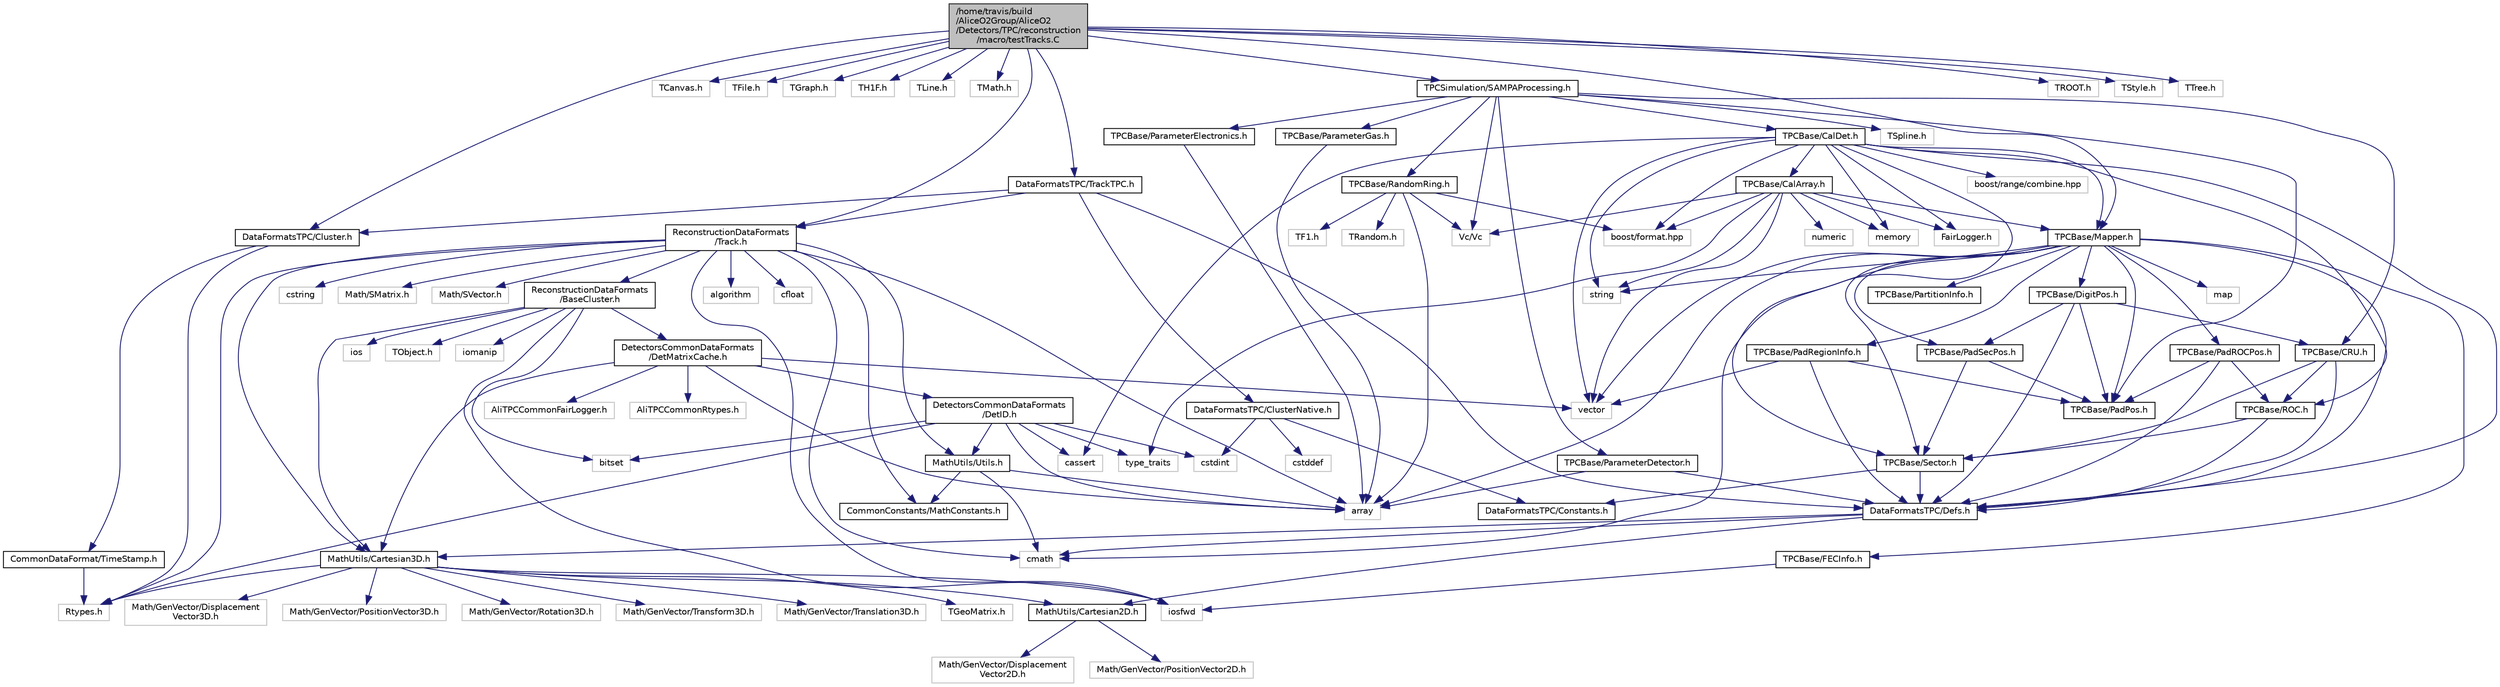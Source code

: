 digraph "/home/travis/build/AliceO2Group/AliceO2/Detectors/TPC/reconstruction/macro/testTracks.C"
{
 // INTERACTIVE_SVG=YES
  bgcolor="transparent";
  edge [fontname="Helvetica",fontsize="10",labelfontname="Helvetica",labelfontsize="10"];
  node [fontname="Helvetica",fontsize="10",shape=record];
  Node1 [label="/home/travis/build\l/AliceO2Group/AliceO2\l/Detectors/TPC/reconstruction\l/macro/testTracks.C",height=0.2,width=0.4,color="black", fillcolor="grey75", style="filled" fontcolor="black"];
  Node1 -> Node2 [color="midnightblue",fontsize="10",style="solid",fontname="Helvetica"];
  Node2 [label="ReconstructionDataFormats\l/Track.h",height=0.2,width=0.4,color="black",URL="$d7/d8b/DataFormats_2Reconstruction_2include_2ReconstructionDataFormats_2Track_8h.html"];
  Node2 -> Node3 [color="midnightblue",fontsize="10",style="solid",fontname="Helvetica"];
  Node3 [label="Rtypes.h",height=0.2,width=0.4,color="grey75"];
  Node2 -> Node4 [color="midnightblue",fontsize="10",style="solid",fontname="Helvetica"];
  Node4 [label="algorithm",height=0.2,width=0.4,color="grey75"];
  Node2 -> Node5 [color="midnightblue",fontsize="10",style="solid",fontname="Helvetica"];
  Node5 [label="array",height=0.2,width=0.4,color="grey75"];
  Node2 -> Node6 [color="midnightblue",fontsize="10",style="solid",fontname="Helvetica"];
  Node6 [label="cfloat",height=0.2,width=0.4,color="grey75"];
  Node2 -> Node7 [color="midnightblue",fontsize="10",style="solid",fontname="Helvetica"];
  Node7 [label="cmath",height=0.2,width=0.4,color="grey75"];
  Node2 -> Node8 [color="midnightblue",fontsize="10",style="solid",fontname="Helvetica"];
  Node8 [label="cstring",height=0.2,width=0.4,color="grey75"];
  Node2 -> Node9 [color="midnightblue",fontsize="10",style="solid",fontname="Helvetica"];
  Node9 [label="iosfwd",height=0.2,width=0.4,color="grey75"];
  Node2 -> Node10 [color="midnightblue",fontsize="10",style="solid",fontname="Helvetica"];
  Node10 [label="Math/SMatrix.h",height=0.2,width=0.4,color="grey75"];
  Node2 -> Node11 [color="midnightblue",fontsize="10",style="solid",fontname="Helvetica"];
  Node11 [label="Math/SVector.h",height=0.2,width=0.4,color="grey75"];
  Node2 -> Node12 [color="midnightblue",fontsize="10",style="solid",fontname="Helvetica"];
  Node12 [label="CommonConstants/MathConstants.h",height=0.2,width=0.4,color="black",URL="$d6/d84/MathConstants_8h.html",tooltip="useful math constants "];
  Node2 -> Node13 [color="midnightblue",fontsize="10",style="solid",fontname="Helvetica"];
  Node13 [label="MathUtils/Cartesian3D.h",height=0.2,width=0.4,color="black",URL="$dd/d76/Cartesian3D_8h.html"];
  Node13 -> Node14 [color="midnightblue",fontsize="10",style="solid",fontname="Helvetica"];
  Node14 [label="Math/GenVector/Displacement\lVector3D.h",height=0.2,width=0.4,color="grey75"];
  Node13 -> Node15 [color="midnightblue",fontsize="10",style="solid",fontname="Helvetica"];
  Node15 [label="Math/GenVector/PositionVector3D.h",height=0.2,width=0.4,color="grey75"];
  Node13 -> Node16 [color="midnightblue",fontsize="10",style="solid",fontname="Helvetica"];
  Node16 [label="Math/GenVector/Rotation3D.h",height=0.2,width=0.4,color="grey75"];
  Node13 -> Node17 [color="midnightblue",fontsize="10",style="solid",fontname="Helvetica"];
  Node17 [label="Math/GenVector/Transform3D.h",height=0.2,width=0.4,color="grey75"];
  Node13 -> Node18 [color="midnightblue",fontsize="10",style="solid",fontname="Helvetica"];
  Node18 [label="Math/GenVector/Translation3D.h",height=0.2,width=0.4,color="grey75"];
  Node13 -> Node3 [color="midnightblue",fontsize="10",style="solid",fontname="Helvetica"];
  Node13 -> Node19 [color="midnightblue",fontsize="10",style="solid",fontname="Helvetica"];
  Node19 [label="TGeoMatrix.h",height=0.2,width=0.4,color="grey75"];
  Node13 -> Node9 [color="midnightblue",fontsize="10",style="solid",fontname="Helvetica"];
  Node13 -> Node20 [color="midnightblue",fontsize="10",style="solid",fontname="Helvetica"];
  Node20 [label="MathUtils/Cartesian2D.h",height=0.2,width=0.4,color="black",URL="$d2/dd0/Cartesian2D_8h.html"];
  Node20 -> Node21 [color="midnightblue",fontsize="10",style="solid",fontname="Helvetica"];
  Node21 [label="Math/GenVector/Displacement\lVector2D.h",height=0.2,width=0.4,color="grey75"];
  Node20 -> Node22 [color="midnightblue",fontsize="10",style="solid",fontname="Helvetica"];
  Node22 [label="Math/GenVector/PositionVector2D.h",height=0.2,width=0.4,color="grey75"];
  Node2 -> Node23 [color="midnightblue",fontsize="10",style="solid",fontname="Helvetica"];
  Node23 [label="MathUtils/Utils.h",height=0.2,width=0.4,color="black",URL="$d9/d52/Common_2MathUtils_2include_2MathUtils_2Utils_8h.html"];
  Node23 -> Node5 [color="midnightblue",fontsize="10",style="solid",fontname="Helvetica"];
  Node23 -> Node7 [color="midnightblue",fontsize="10",style="solid",fontname="Helvetica"];
  Node23 -> Node12 [color="midnightblue",fontsize="10",style="solid",fontname="Helvetica"];
  Node2 -> Node24 [color="midnightblue",fontsize="10",style="solid",fontname="Helvetica"];
  Node24 [label="ReconstructionDataFormats\l/BaseCluster.h",height=0.2,width=0.4,color="black",URL="$d4/de2/BaseCluster_8h.html"];
  Node24 -> Node25 [color="midnightblue",fontsize="10",style="solid",fontname="Helvetica"];
  Node25 [label="TObject.h",height=0.2,width=0.4,color="grey75"];
  Node24 -> Node26 [color="midnightblue",fontsize="10",style="solid",fontname="Helvetica"];
  Node26 [label="bitset",height=0.2,width=0.4,color="grey75"];
  Node24 -> Node27 [color="midnightblue",fontsize="10",style="solid",fontname="Helvetica"];
  Node27 [label="iomanip",height=0.2,width=0.4,color="grey75"];
  Node24 -> Node28 [color="midnightblue",fontsize="10",style="solid",fontname="Helvetica"];
  Node28 [label="ios",height=0.2,width=0.4,color="grey75"];
  Node24 -> Node9 [color="midnightblue",fontsize="10",style="solid",fontname="Helvetica"];
  Node24 -> Node29 [color="midnightblue",fontsize="10",style="solid",fontname="Helvetica"];
  Node29 [label="DetectorsCommonDataFormats\l/DetMatrixCache.h",height=0.2,width=0.4,color="black",URL="$d4/d20/DetMatrixCache_8h.html"];
  Node29 -> Node30 [color="midnightblue",fontsize="10",style="solid",fontname="Helvetica"];
  Node30 [label="AliTPCCommonFairLogger.h",height=0.2,width=0.4,color="grey75"];
  Node29 -> Node31 [color="midnightblue",fontsize="10",style="solid",fontname="Helvetica"];
  Node31 [label="AliTPCCommonRtypes.h",height=0.2,width=0.4,color="grey75"];
  Node29 -> Node5 [color="midnightblue",fontsize="10",style="solid",fontname="Helvetica"];
  Node29 -> Node32 [color="midnightblue",fontsize="10",style="solid",fontname="Helvetica"];
  Node32 [label="vector",height=0.2,width=0.4,color="grey75"];
  Node29 -> Node33 [color="midnightblue",fontsize="10",style="solid",fontname="Helvetica"];
  Node33 [label="DetectorsCommonDataFormats\l/DetID.h",height=0.2,width=0.4,color="black",URL="$d6/d31/DetID_8h.html"];
  Node33 -> Node3 [color="midnightblue",fontsize="10",style="solid",fontname="Helvetica"];
  Node33 -> Node5 [color="midnightblue",fontsize="10",style="solid",fontname="Helvetica"];
  Node33 -> Node26 [color="midnightblue",fontsize="10",style="solid",fontname="Helvetica"];
  Node33 -> Node34 [color="midnightblue",fontsize="10",style="solid",fontname="Helvetica"];
  Node34 [label="cassert",height=0.2,width=0.4,color="grey75"];
  Node33 -> Node35 [color="midnightblue",fontsize="10",style="solid",fontname="Helvetica"];
  Node35 [label="cstdint",height=0.2,width=0.4,color="grey75"];
  Node33 -> Node36 [color="midnightblue",fontsize="10",style="solid",fontname="Helvetica"];
  Node36 [label="type_traits",height=0.2,width=0.4,color="grey75"];
  Node33 -> Node23 [color="midnightblue",fontsize="10",style="solid",fontname="Helvetica"];
  Node29 -> Node13 [color="midnightblue",fontsize="10",style="solid",fontname="Helvetica"];
  Node24 -> Node13 [color="midnightblue",fontsize="10",style="solid",fontname="Helvetica"];
  Node1 -> Node37 [color="midnightblue",fontsize="10",style="solid",fontname="Helvetica"];
  Node37 [label="TCanvas.h",height=0.2,width=0.4,color="grey75"];
  Node1 -> Node38 [color="midnightblue",fontsize="10",style="solid",fontname="Helvetica"];
  Node38 [label="TFile.h",height=0.2,width=0.4,color="grey75"];
  Node1 -> Node39 [color="midnightblue",fontsize="10",style="solid",fontname="Helvetica"];
  Node39 [label="TGraph.h",height=0.2,width=0.4,color="grey75"];
  Node1 -> Node40 [color="midnightblue",fontsize="10",style="solid",fontname="Helvetica"];
  Node40 [label="TH1F.h",height=0.2,width=0.4,color="grey75"];
  Node1 -> Node41 [color="midnightblue",fontsize="10",style="solid",fontname="Helvetica"];
  Node41 [label="TLine.h",height=0.2,width=0.4,color="grey75"];
  Node1 -> Node42 [color="midnightblue",fontsize="10",style="solid",fontname="Helvetica"];
  Node42 [label="TMath.h",height=0.2,width=0.4,color="grey75"];
  Node1 -> Node43 [color="midnightblue",fontsize="10",style="solid",fontname="Helvetica"];
  Node43 [label="TPCBase/Mapper.h",height=0.2,width=0.4,color="black",URL="$d7/d2c/Mapper_8h.html"];
  Node43 -> Node44 [color="midnightblue",fontsize="10",style="solid",fontname="Helvetica"];
  Node44 [label="map",height=0.2,width=0.4,color="grey75"];
  Node43 -> Node32 [color="midnightblue",fontsize="10",style="solid",fontname="Helvetica"];
  Node43 -> Node5 [color="midnightblue",fontsize="10",style="solid",fontname="Helvetica"];
  Node43 -> Node45 [color="midnightblue",fontsize="10",style="solid",fontname="Helvetica"];
  Node45 [label="string",height=0.2,width=0.4,color="grey75"];
  Node43 -> Node7 [color="midnightblue",fontsize="10",style="solid",fontname="Helvetica"];
  Node43 -> Node46 [color="midnightblue",fontsize="10",style="solid",fontname="Helvetica"];
  Node46 [label="DataFormatsTPC/Defs.h",height=0.2,width=0.4,color="black",URL="$d1/d73/Defs_8h.html",tooltip="Common definitions for 2D coordinates. "];
  Node46 -> Node7 [color="midnightblue",fontsize="10",style="solid",fontname="Helvetica"];
  Node46 -> Node20 [color="midnightblue",fontsize="10",style="solid",fontname="Helvetica"];
  Node46 -> Node13 [color="midnightblue",fontsize="10",style="solid",fontname="Helvetica"];
  Node43 -> Node47 [color="midnightblue",fontsize="10",style="solid",fontname="Helvetica"];
  Node47 [label="TPCBase/PadPos.h",height=0.2,width=0.4,color="black",URL="$de/d41/PadPos_8h.html"];
  Node43 -> Node48 [color="midnightblue",fontsize="10",style="solid",fontname="Helvetica"];
  Node48 [label="TPCBase/PadSecPos.h",height=0.2,width=0.4,color="black",URL="$dd/d0b/PadSecPos_8h.html"];
  Node48 -> Node49 [color="midnightblue",fontsize="10",style="solid",fontname="Helvetica"];
  Node49 [label="TPCBase/Sector.h",height=0.2,width=0.4,color="black",URL="$d3/dd6/Sector_8h.html"];
  Node49 -> Node50 [color="midnightblue",fontsize="10",style="solid",fontname="Helvetica"];
  Node50 [label="DataFormatsTPC/Constants.h",height=0.2,width=0.4,color="black",URL="$d0/dda/DataFormats_2Detectors_2TPC_2include_2DataFormatsTPC_2Constants_8h.html"];
  Node49 -> Node46 [color="midnightblue",fontsize="10",style="solid",fontname="Helvetica"];
  Node48 -> Node47 [color="midnightblue",fontsize="10",style="solid",fontname="Helvetica"];
  Node43 -> Node51 [color="midnightblue",fontsize="10",style="solid",fontname="Helvetica"];
  Node51 [label="TPCBase/PadROCPos.h",height=0.2,width=0.4,color="black",URL="$da/d61/PadROCPos_8h.html"];
  Node51 -> Node46 [color="midnightblue",fontsize="10",style="solid",fontname="Helvetica"];
  Node51 -> Node52 [color="midnightblue",fontsize="10",style="solid",fontname="Helvetica"];
  Node52 [label="TPCBase/ROC.h",height=0.2,width=0.4,color="black",URL="$dc/d14/ROC_8h.html"];
  Node52 -> Node46 [color="midnightblue",fontsize="10",style="solid",fontname="Helvetica"];
  Node52 -> Node49 [color="midnightblue",fontsize="10",style="solid",fontname="Helvetica"];
  Node51 -> Node47 [color="midnightblue",fontsize="10",style="solid",fontname="Helvetica"];
  Node43 -> Node53 [color="midnightblue",fontsize="10",style="solid",fontname="Helvetica"];
  Node53 [label="TPCBase/DigitPos.h",height=0.2,width=0.4,color="black",URL="$d3/d54/DigitPos_8h.html"];
  Node53 -> Node46 [color="midnightblue",fontsize="10",style="solid",fontname="Helvetica"];
  Node53 -> Node54 [color="midnightblue",fontsize="10",style="solid",fontname="Helvetica"];
  Node54 [label="TPCBase/CRU.h",height=0.2,width=0.4,color="black",URL="$df/d26/CRU_8h.html"];
  Node54 -> Node46 [color="midnightblue",fontsize="10",style="solid",fontname="Helvetica"];
  Node54 -> Node49 [color="midnightblue",fontsize="10",style="solid",fontname="Helvetica"];
  Node54 -> Node52 [color="midnightblue",fontsize="10",style="solid",fontname="Helvetica"];
  Node53 -> Node47 [color="midnightblue",fontsize="10",style="solid",fontname="Helvetica"];
  Node53 -> Node48 [color="midnightblue",fontsize="10",style="solid",fontname="Helvetica"];
  Node43 -> Node55 [color="midnightblue",fontsize="10",style="solid",fontname="Helvetica"];
  Node55 [label="TPCBase/FECInfo.h",height=0.2,width=0.4,color="black",URL="$d1/d1f/FECInfo_8h.html"];
  Node55 -> Node9 [color="midnightblue",fontsize="10",style="solid",fontname="Helvetica"];
  Node43 -> Node56 [color="midnightblue",fontsize="10",style="solid",fontname="Helvetica"];
  Node56 [label="TPCBase/PadRegionInfo.h",height=0.2,width=0.4,color="black",URL="$da/d9d/PadRegionInfo_8h.html"];
  Node56 -> Node32 [color="midnightblue",fontsize="10",style="solid",fontname="Helvetica"];
  Node56 -> Node46 [color="midnightblue",fontsize="10",style="solid",fontname="Helvetica"];
  Node56 -> Node47 [color="midnightblue",fontsize="10",style="solid",fontname="Helvetica"];
  Node43 -> Node57 [color="midnightblue",fontsize="10",style="solid",fontname="Helvetica"];
  Node57 [label="TPCBase/PartitionInfo.h",height=0.2,width=0.4,color="black",URL="$d6/d42/PartitionInfo_8h.html"];
  Node43 -> Node49 [color="midnightblue",fontsize="10",style="solid",fontname="Helvetica"];
  Node1 -> Node58 [color="midnightblue",fontsize="10",style="solid",fontname="Helvetica"];
  Node58 [label="DataFormatsTPC/Cluster.h",height=0.2,width=0.4,color="black",URL="$dc/ddf/DataFormats_2Detectors_2TPC_2include_2DataFormatsTPC_2Cluster_8h.html"];
  Node58 -> Node3 [color="midnightblue",fontsize="10",style="solid",fontname="Helvetica"];
  Node58 -> Node59 [color="midnightblue",fontsize="10",style="solid",fontname="Helvetica"];
  Node59 [label="CommonDataFormat/TimeStamp.h",height=0.2,width=0.4,color="black",URL="$df/d5d/common_2include_2CommonDataFormat_2TimeStamp_8h.html"];
  Node59 -> Node3 [color="midnightblue",fontsize="10",style="solid",fontname="Helvetica"];
  Node1 -> Node60 [color="midnightblue",fontsize="10",style="solid",fontname="Helvetica"];
  Node60 [label="DataFormatsTPC/TrackTPC.h",height=0.2,width=0.4,color="black",URL="$d5/dc9/TrackTPC_8h.html"];
  Node60 -> Node2 [color="midnightblue",fontsize="10",style="solid",fontname="Helvetica"];
  Node60 -> Node61 [color="midnightblue",fontsize="10",style="solid",fontname="Helvetica"];
  Node61 [label="DataFormatsTPC/ClusterNative.h",height=0.2,width=0.4,color="black",URL="$de/dcd/ClusterNative_8h.html",tooltip="Class of a TPC cluster in TPC-native coordinates (row, time) "];
  Node61 -> Node35 [color="midnightblue",fontsize="10",style="solid",fontname="Helvetica"];
  Node61 -> Node62 [color="midnightblue",fontsize="10",style="solid",fontname="Helvetica"];
  Node62 [label="cstddef",height=0.2,width=0.4,color="grey75"];
  Node61 -> Node50 [color="midnightblue",fontsize="10",style="solid",fontname="Helvetica"];
  Node60 -> Node46 [color="midnightblue",fontsize="10",style="solid",fontname="Helvetica"];
  Node60 -> Node58 [color="midnightblue",fontsize="10",style="solid",fontname="Helvetica"];
  Node1 -> Node63 [color="midnightblue",fontsize="10",style="solid",fontname="Helvetica"];
  Node63 [label="TPCSimulation/SAMPAProcessing.h",height=0.2,width=0.4,color="black",URL="$d0/d45/SAMPAProcessing_8h.html",tooltip="Definition of the SAMPA response. "];
  Node63 -> Node64 [color="midnightblue",fontsize="10",style="solid",fontname="Helvetica"];
  Node64 [label="Vc/Vc",height=0.2,width=0.4,color="grey75"];
  Node63 -> Node47 [color="midnightblue",fontsize="10",style="solid",fontname="Helvetica"];
  Node63 -> Node65 [color="midnightblue",fontsize="10",style="solid",fontname="Helvetica"];
  Node65 [label="TPCBase/CalDet.h",height=0.2,width=0.4,color="black",URL="$d8/d81/CalDet_8h.html"];
  Node65 -> Node66 [color="midnightblue",fontsize="10",style="solid",fontname="Helvetica"];
  Node66 [label="memory",height=0.2,width=0.4,color="grey75"];
  Node65 -> Node32 [color="midnightblue",fontsize="10",style="solid",fontname="Helvetica"];
  Node65 -> Node45 [color="midnightblue",fontsize="10",style="solid",fontname="Helvetica"];
  Node65 -> Node67 [color="midnightblue",fontsize="10",style="solid",fontname="Helvetica"];
  Node67 [label="boost/format.hpp",height=0.2,width=0.4,color="grey75"];
  Node65 -> Node68 [color="midnightblue",fontsize="10",style="solid",fontname="Helvetica"];
  Node68 [label="boost/range/combine.hpp",height=0.2,width=0.4,color="grey75"];
  Node65 -> Node34 [color="midnightblue",fontsize="10",style="solid",fontname="Helvetica"];
  Node65 -> Node69 [color="midnightblue",fontsize="10",style="solid",fontname="Helvetica"];
  Node69 [label="FairLogger.h",height=0.2,width=0.4,color="grey75"];
  Node65 -> Node46 [color="midnightblue",fontsize="10",style="solid",fontname="Helvetica"];
  Node65 -> Node43 [color="midnightblue",fontsize="10",style="solid",fontname="Helvetica"];
  Node65 -> Node52 [color="midnightblue",fontsize="10",style="solid",fontname="Helvetica"];
  Node65 -> Node49 [color="midnightblue",fontsize="10",style="solid",fontname="Helvetica"];
  Node65 -> Node70 [color="midnightblue",fontsize="10",style="solid",fontname="Helvetica"];
  Node70 [label="TPCBase/CalArray.h",height=0.2,width=0.4,color="black",URL="$db/d9b/CalArray_8h.html"];
  Node70 -> Node64 [color="midnightblue",fontsize="10",style="solid",fontname="Helvetica"];
  Node70 -> Node66 [color="midnightblue",fontsize="10",style="solid",fontname="Helvetica"];
  Node70 -> Node32 [color="midnightblue",fontsize="10",style="solid",fontname="Helvetica"];
  Node70 -> Node45 [color="midnightblue",fontsize="10",style="solid",fontname="Helvetica"];
  Node70 -> Node71 [color="midnightblue",fontsize="10",style="solid",fontname="Helvetica"];
  Node71 [label="numeric",height=0.2,width=0.4,color="grey75"];
  Node70 -> Node36 [color="midnightblue",fontsize="10",style="solid",fontname="Helvetica"];
  Node70 -> Node67 [color="midnightblue",fontsize="10",style="solid",fontname="Helvetica"];
  Node70 -> Node69 [color="midnightblue",fontsize="10",style="solid",fontname="Helvetica"];
  Node70 -> Node43 [color="midnightblue",fontsize="10",style="solid",fontname="Helvetica"];
  Node63 -> Node54 [color="midnightblue",fontsize="10",style="solid",fontname="Helvetica"];
  Node63 -> Node72 [color="midnightblue",fontsize="10",style="solid",fontname="Helvetica"];
  Node72 [label="TPCBase/RandomRing.h",height=0.2,width=0.4,color="black",URL="$db/dac/RandomRing_8h.html"];
  Node72 -> Node67 [color="midnightblue",fontsize="10",style="solid",fontname="Helvetica"];
  Node72 -> Node64 [color="midnightblue",fontsize="10",style="solid",fontname="Helvetica"];
  Node72 -> Node5 [color="midnightblue",fontsize="10",style="solid",fontname="Helvetica"];
  Node72 -> Node73 [color="midnightblue",fontsize="10",style="solid",fontname="Helvetica"];
  Node73 [label="TF1.h",height=0.2,width=0.4,color="grey75"];
  Node72 -> Node74 [color="midnightblue",fontsize="10",style="solid",fontname="Helvetica"];
  Node74 [label="TRandom.h",height=0.2,width=0.4,color="grey75"];
  Node63 -> Node75 [color="midnightblue",fontsize="10",style="solid",fontname="Helvetica"];
  Node75 [label="TPCBase/ParameterDetector.h",height=0.2,width=0.4,color="black",URL="$db/dad/ParameterDetector_8h.html",tooltip="Definition of the parameter class for the detector. "];
  Node75 -> Node5 [color="midnightblue",fontsize="10",style="solid",fontname="Helvetica"];
  Node75 -> Node46 [color="midnightblue",fontsize="10",style="solid",fontname="Helvetica"];
  Node63 -> Node76 [color="midnightblue",fontsize="10",style="solid",fontname="Helvetica"];
  Node76 [label="TPCBase/ParameterElectronics.h",height=0.2,width=0.4,color="black",URL="$d3/d47/ParameterElectronics_8h.html",tooltip="Definition of the parameter class for the detector electronics. "];
  Node76 -> Node5 [color="midnightblue",fontsize="10",style="solid",fontname="Helvetica"];
  Node63 -> Node77 [color="midnightblue",fontsize="10",style="solid",fontname="Helvetica"];
  Node77 [label="TPCBase/ParameterGas.h",height=0.2,width=0.4,color="black",URL="$db/d5b/ParameterGas_8h.html",tooltip="Definition of the parameter class for the detector gas. "];
  Node77 -> Node5 [color="midnightblue",fontsize="10",style="solid",fontname="Helvetica"];
  Node63 -> Node78 [color="midnightblue",fontsize="10",style="solid",fontname="Helvetica"];
  Node78 [label="TSpline.h",height=0.2,width=0.4,color="grey75"];
  Node1 -> Node79 [color="midnightblue",fontsize="10",style="solid",fontname="Helvetica"];
  Node79 [label="TROOT.h",height=0.2,width=0.4,color="grey75"];
  Node1 -> Node80 [color="midnightblue",fontsize="10",style="solid",fontname="Helvetica"];
  Node80 [label="TStyle.h",height=0.2,width=0.4,color="grey75"];
  Node1 -> Node81 [color="midnightblue",fontsize="10",style="solid",fontname="Helvetica"];
  Node81 [label="TTree.h",height=0.2,width=0.4,color="grey75"];
}
